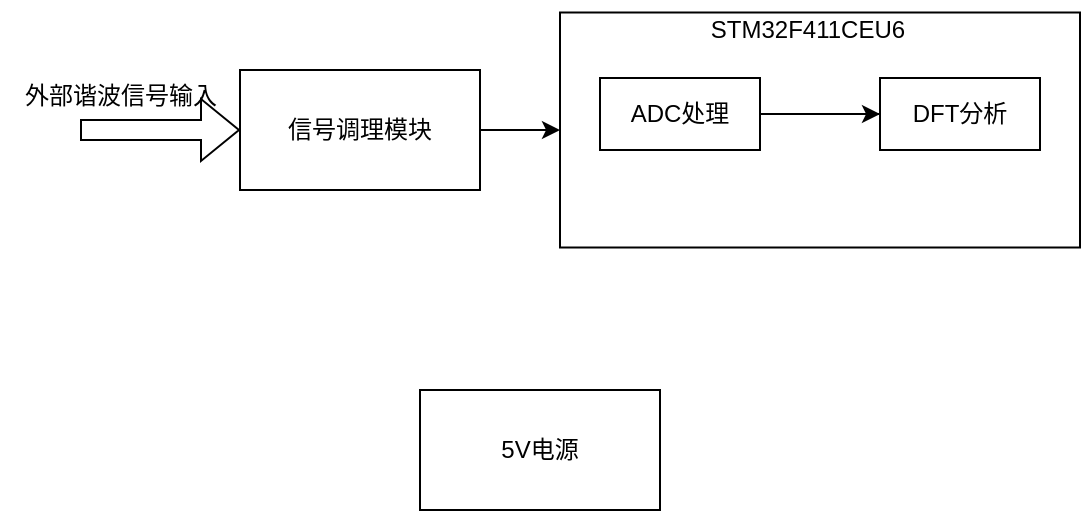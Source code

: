 <mxfile version="24.3.0" type="github">
  <diagram name="Page-1" id="9Bk8yEt1bR16Bn5ANED8">
    <mxGraphModel dx="746" dy="425" grid="1" gridSize="10" guides="1" tooltips="1" connect="1" arrows="1" fold="1" page="1" pageScale="1" pageWidth="827" pageHeight="1169" math="0" shadow="0">
      <root>
        <mxCell id="0" />
        <mxCell id="1" parent="0" />
        <mxCell id="cA3oLWYooEIsHqK3JAKN-8" value="" style="rounded=0;whiteSpace=wrap;html=1;" vertex="1" parent="1">
          <mxGeometry x="320" y="411.25" width="260" height="117.5" as="geometry" />
        </mxCell>
        <mxCell id="cA3oLWYooEIsHqK3JAKN-1" value="信号调理模块" style="rounded=0;whiteSpace=wrap;html=1;" vertex="1" parent="1">
          <mxGeometry x="160" y="440" width="120" height="60" as="geometry" />
        </mxCell>
        <mxCell id="cA3oLWYooEIsHqK3JAKN-3" value="" style="shape=flexArrow;endArrow=classic;html=1;rounded=0;entryX=0;entryY=0.5;entryDx=0;entryDy=0;" edge="1" parent="1" target="cA3oLWYooEIsHqK3JAKN-1">
          <mxGeometry width="50" height="50" relative="1" as="geometry">
            <mxPoint x="80" y="470" as="sourcePoint" />
            <mxPoint x="140" y="460" as="targetPoint" />
          </mxGeometry>
        </mxCell>
        <mxCell id="cA3oLWYooEIsHqK3JAKN-4" value="外部谐波信号输入" style="text;html=1;align=center;verticalAlign=middle;resizable=0;points=[];autosize=1;strokeColor=none;fillColor=none;" vertex="1" parent="1">
          <mxGeometry x="40" y="438" width="120" height="30" as="geometry" />
        </mxCell>
        <mxCell id="cA3oLWYooEIsHqK3JAKN-13" value="" style="edgeStyle=orthogonalEdgeStyle;rounded=0;orthogonalLoop=1;jettySize=auto;html=1;" edge="1" parent="1" source="cA3oLWYooEIsHqK3JAKN-5">
          <mxGeometry relative="1" as="geometry">
            <mxPoint x="500" y="462" as="targetPoint" />
          </mxGeometry>
        </mxCell>
        <mxCell id="cA3oLWYooEIsHqK3JAKN-5" value="ADC处理" style="rounded=0;whiteSpace=wrap;html=1;" vertex="1" parent="1">
          <mxGeometry x="340" y="444" width="80" height="36" as="geometry" />
        </mxCell>
        <mxCell id="cA3oLWYooEIsHqK3JAKN-6" value="DFT分析" style="rounded=0;whiteSpace=wrap;html=1;" vertex="1" parent="1">
          <mxGeometry x="480" y="444" width="80" height="36" as="geometry" />
        </mxCell>
        <mxCell id="cA3oLWYooEIsHqK3JAKN-7" value="" style="endArrow=classic;html=1;rounded=0;exitX=1;exitY=0.5;exitDx=0;exitDy=0;entryX=0;entryY=0.5;entryDx=0;entryDy=0;" edge="1" parent="1" source="cA3oLWYooEIsHqK3JAKN-5" target="cA3oLWYooEIsHqK3JAKN-6">
          <mxGeometry width="50" height="50" relative="1" as="geometry">
            <mxPoint x="360" y="520" as="sourcePoint" />
            <mxPoint x="410" y="470" as="targetPoint" />
          </mxGeometry>
        </mxCell>
        <mxCell id="cA3oLWYooEIsHqK3JAKN-10" value="&lt;div class=&quot;richTextContainer text-align-left&quot; dir=&quot;auto&quot;&gt;&lt;span style=&quot;white-space: pre;&quot; data-eleid=&quot;3&quot; class=&quot;text-only&quot;&gt;STM32F411CEU6&lt;/span&gt;&lt;/div&gt;" style="text;html=1;align=center;verticalAlign=middle;whiteSpace=wrap;rounded=0;" vertex="1" parent="1">
          <mxGeometry x="414" y="405" width="60" height="30" as="geometry" />
        </mxCell>
        <mxCell id="cA3oLWYooEIsHqK3JAKN-11" value="" style="endArrow=classic;html=1;rounded=0;entryX=0;entryY=0.5;entryDx=0;entryDy=0;exitX=1;exitY=0.5;exitDx=0;exitDy=0;" edge="1" parent="1" source="cA3oLWYooEIsHqK3JAKN-1" target="cA3oLWYooEIsHqK3JAKN-8">
          <mxGeometry width="50" height="50" relative="1" as="geometry">
            <mxPoint x="280" y="470" as="sourcePoint" />
            <mxPoint x="330" y="420" as="targetPoint" />
          </mxGeometry>
        </mxCell>
        <mxCell id="cA3oLWYooEIsHqK3JAKN-14" style="edgeStyle=orthogonalEdgeStyle;rounded=0;orthogonalLoop=1;jettySize=auto;html=1;exitX=0.5;exitY=1;exitDx=0;exitDy=0;" edge="1" parent="1" source="cA3oLWYooEIsHqK3JAKN-8" target="cA3oLWYooEIsHqK3JAKN-8">
          <mxGeometry relative="1" as="geometry" />
        </mxCell>
        <mxCell id="cA3oLWYooEIsHqK3JAKN-15" value="5V电源" style="rounded=0;whiteSpace=wrap;html=1;" vertex="1" parent="1">
          <mxGeometry x="250" y="600" width="120" height="60" as="geometry" />
        </mxCell>
      </root>
    </mxGraphModel>
  </diagram>
</mxfile>
